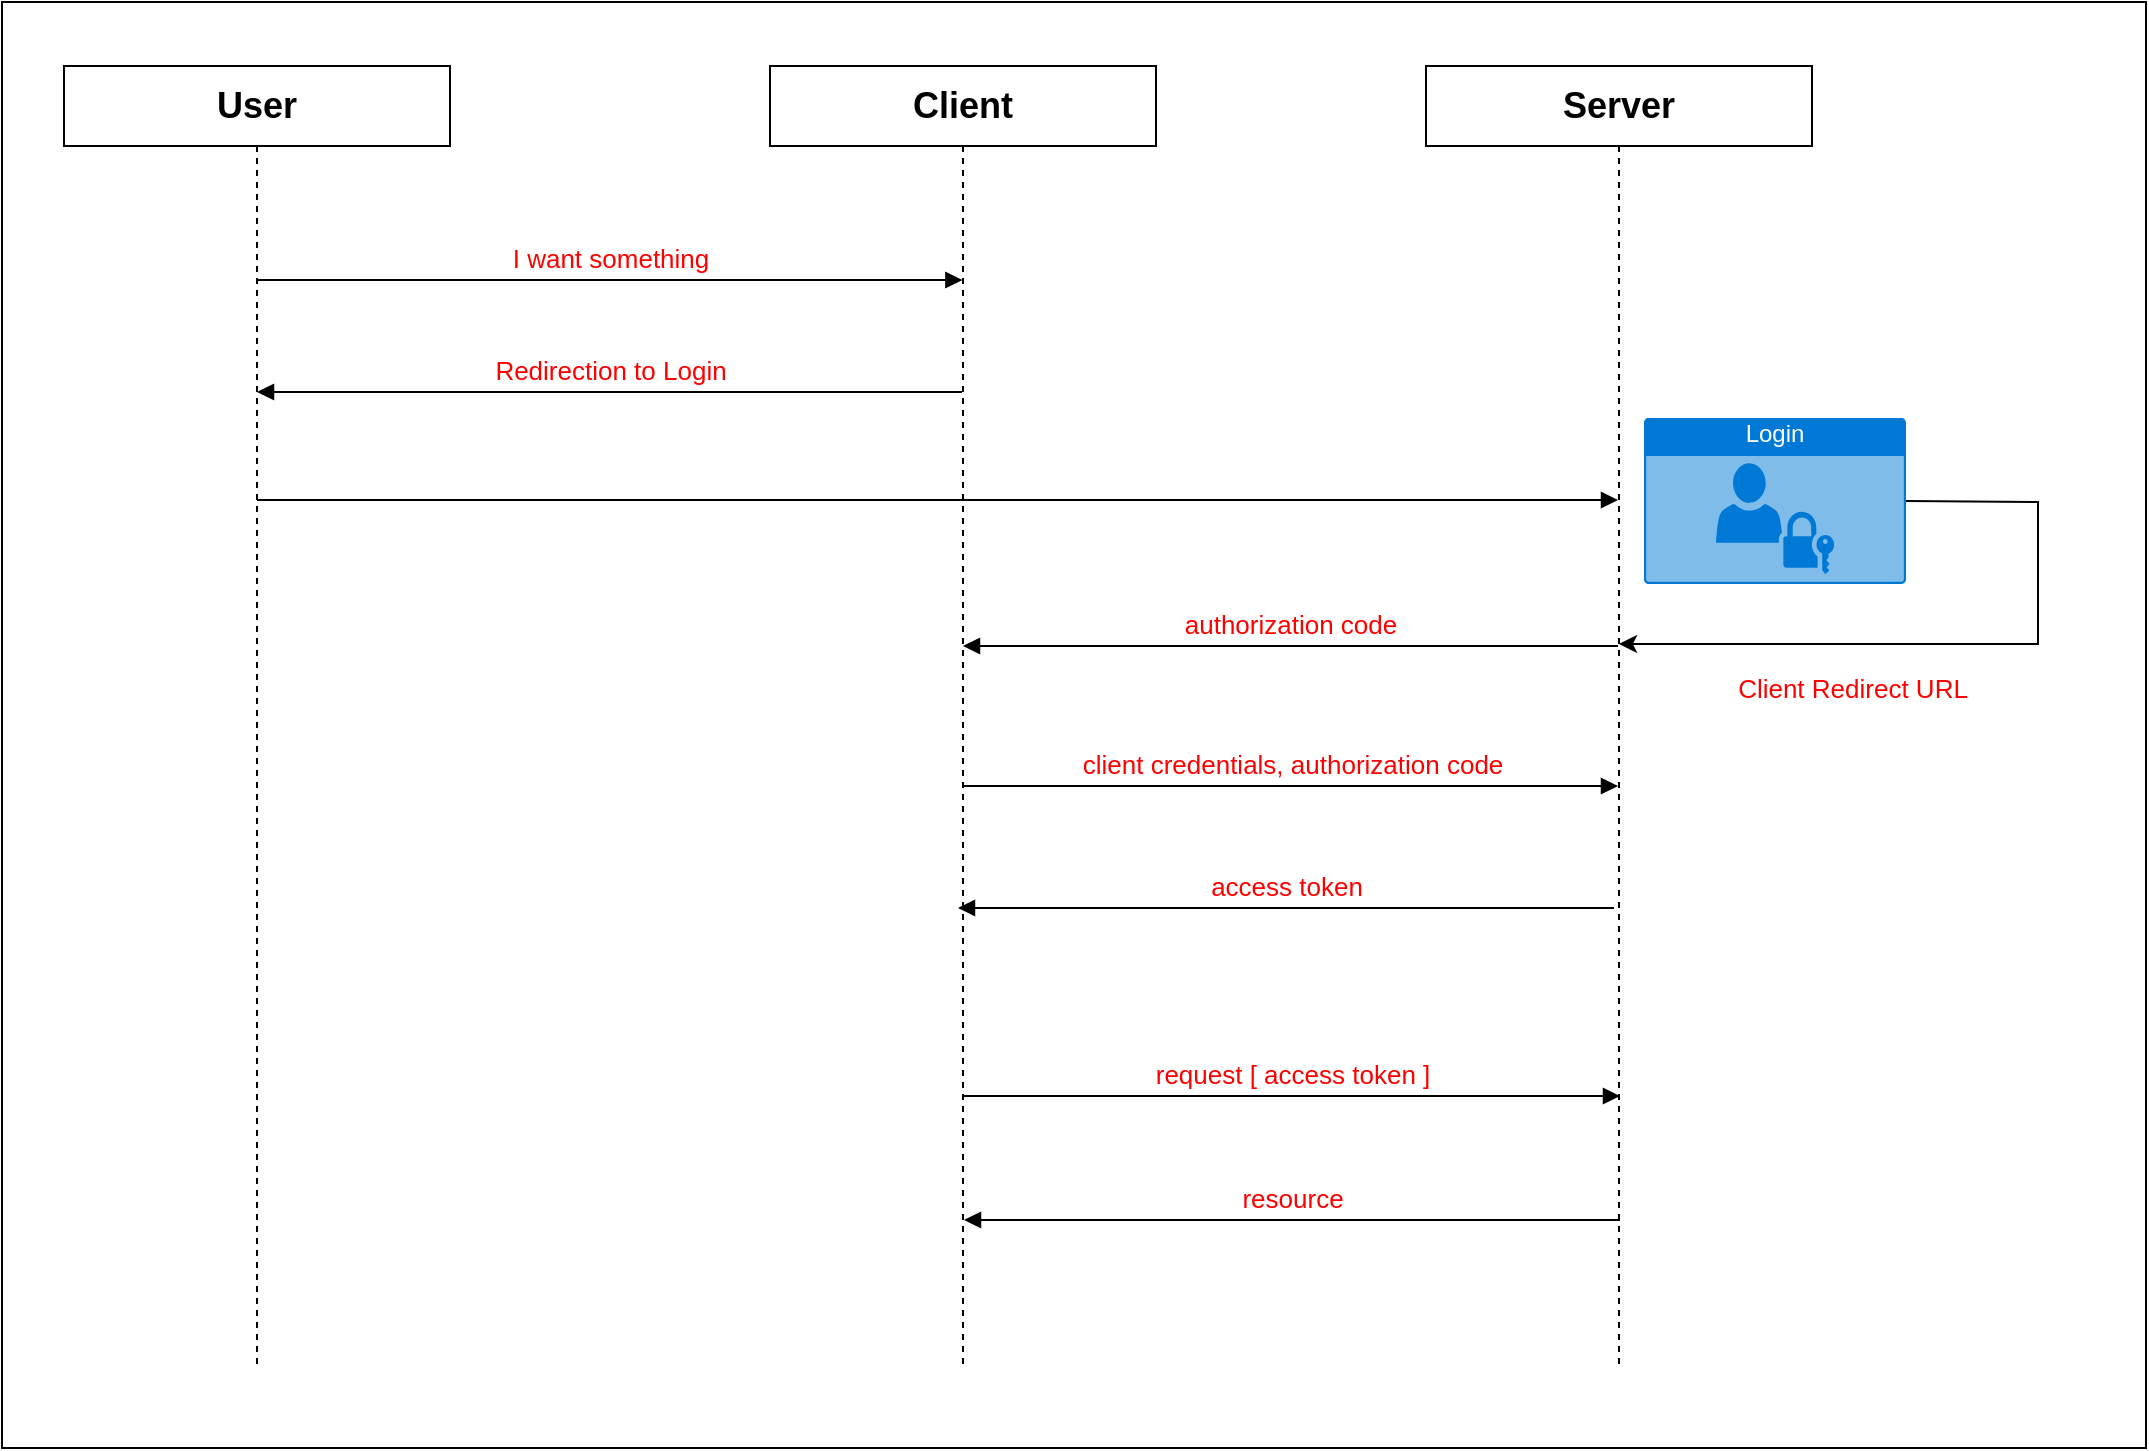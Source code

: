 <mxfile version="24.7.16">
  <diagram name="Page-1" id="SI_wSblAl2kIj9KZGYPf">
    <mxGraphModel dx="832" dy="515" grid="0" gridSize="10" guides="1" tooltips="1" connect="1" arrows="1" fold="1" page="1" pageScale="1" pageWidth="1169" pageHeight="827" background="#ffffff" math="0" shadow="0">
      <root>
        <mxCell id="0" />
        <mxCell id="1" parent="0" />
        <mxCell id="3l10VnUrjeutRKuHirps-1" value="" style="rounded=0;whiteSpace=wrap;html=1;" vertex="1" parent="1">
          <mxGeometry x="104" y="56" width="1072" height="723" as="geometry" />
        </mxCell>
        <mxCell id="kESa1TjOKg0tqt4dM9gC-7" value="&lt;font style=&quot;font-size: 18px;&quot;&gt;&lt;b&gt;User&lt;/b&gt;&lt;/font&gt;" style="shape=umlLifeline;perimeter=lifelinePerimeter;whiteSpace=wrap;html=1;container=1;dropTarget=0;collapsible=0;recursiveResize=0;outlineConnect=0;portConstraint=eastwest;newEdgeStyle={&quot;curved&quot;:0,&quot;rounded&quot;:0};" parent="1" vertex="1">
          <mxGeometry x="135" y="88" width="193" height="651" as="geometry" />
        </mxCell>
        <mxCell id="kESa1TjOKg0tqt4dM9gC-8" value="&lt;font style=&quot;font-size: 18px;&quot;&gt;&lt;b&gt;Client&lt;/b&gt;&lt;/font&gt;" style="shape=umlLifeline;perimeter=lifelinePerimeter;whiteSpace=wrap;html=1;container=1;dropTarget=0;collapsible=0;recursiveResize=0;outlineConnect=0;portConstraint=eastwest;newEdgeStyle={&quot;curved&quot;:0,&quot;rounded&quot;:0};" parent="1" vertex="1">
          <mxGeometry x="488" y="88" width="193" height="651" as="geometry" />
        </mxCell>
        <mxCell id="kESa1TjOKg0tqt4dM9gC-9" value="&lt;font style=&quot;font-size: 18px;&quot;&gt;&lt;b&gt;Server&lt;/b&gt;&lt;/font&gt;" style="shape=umlLifeline;perimeter=lifelinePerimeter;whiteSpace=wrap;html=1;container=1;dropTarget=0;collapsible=0;recursiveResize=0;outlineConnect=0;portConstraint=eastwest;newEdgeStyle={&quot;curved&quot;:0,&quot;rounded&quot;:0};" parent="1" vertex="1">
          <mxGeometry x="816" y="88" width="193" height="651" as="geometry" />
        </mxCell>
        <mxCell id="kESa1TjOKg0tqt4dM9gC-10" value="&lt;font color=&quot;#ff0000&quot; style=&quot;font-size: 13px;&quot;&gt;I want something&lt;/font&gt;" style="html=1;verticalAlign=bottom;endArrow=block;curved=0;rounded=0;" parent="1" edge="1">
          <mxGeometry width="80" relative="1" as="geometry">
            <mxPoint x="231.004" y="195" as="sourcePoint" />
            <mxPoint x="584.18" y="195" as="targetPoint" />
          </mxGeometry>
        </mxCell>
        <mxCell id="kESa1TjOKg0tqt4dM9gC-11" value="&lt;font color=&quot;#ff0000&quot; style=&quot;font-size: 13px;&quot;&gt;Redirection to Login&lt;/font&gt;" style="html=1;verticalAlign=bottom;endArrow=block;curved=0;rounded=0;" parent="1" source="kESa1TjOKg0tqt4dM9gC-8" target="kESa1TjOKg0tqt4dM9gC-7" edge="1">
          <mxGeometry width="80" relative="1" as="geometry">
            <mxPoint x="241" y="424" as="sourcePoint" />
            <mxPoint x="367" y="342" as="targetPoint" />
            <Array as="points">
              <mxPoint x="417" y="251" />
            </Array>
          </mxGeometry>
        </mxCell>
        <mxCell id="kESa1TjOKg0tqt4dM9gC-12" value="" style="html=1;verticalAlign=bottom;endArrow=block;curved=0;rounded=0;" parent="1" source="kESa1TjOKg0tqt4dM9gC-7" target="kESa1TjOKg0tqt4dM9gC-9" edge="1">
          <mxGeometry width="80" relative="1" as="geometry">
            <mxPoint x="504" y="425" as="sourcePoint" />
            <mxPoint x="584" y="425" as="targetPoint" />
            <Array as="points">
              <mxPoint x="576" y="305" />
            </Array>
          </mxGeometry>
        </mxCell>
        <mxCell id="kESa1TjOKg0tqt4dM9gC-13" value="Login" style="html=1;whiteSpace=wrap;strokeColor=none;fillColor=#0079D6;labelPosition=center;verticalLabelPosition=middle;verticalAlign=top;align=center;fontSize=12;outlineConnect=0;spacingTop=-6;fontColor=#FFFFFF;sketch=0;shape=mxgraph.sitemap.login;" parent="1" vertex="1">
          <mxGeometry x="925" y="264" width="131" height="83" as="geometry" />
        </mxCell>
        <mxCell id="kESa1TjOKg0tqt4dM9gC-17" value="" style="edgeStyle=none;orthogonalLoop=1;jettySize=auto;html=1;rounded=0;exitX=1;exitY=0.5;exitDx=0;exitDy=0;exitPerimeter=0;" parent="1" source="kESa1TjOKg0tqt4dM9gC-13" target="kESa1TjOKg0tqt4dM9gC-9" edge="1">
          <mxGeometry width="80" relative="1" as="geometry">
            <mxPoint x="1138" y="317" as="sourcePoint" />
            <mxPoint x="1138" y="386" as="targetPoint" />
            <Array as="points">
              <mxPoint x="1122" y="306" />
              <mxPoint x="1122" y="377" />
              <mxPoint x="990" y="377" />
            </Array>
          </mxGeometry>
        </mxCell>
        <mxCell id="kESa1TjOKg0tqt4dM9gC-18" value="&lt;span style=&quot;font-size: 13px;&quot;&gt;&lt;font color=&quot;#ff0000&quot;&gt;authorization code&lt;/font&gt;&lt;/span&gt;" style="html=1;verticalAlign=bottom;endArrow=block;curved=0;rounded=0;" parent="1" source="kESa1TjOKg0tqt4dM9gC-9" target="kESa1TjOKg0tqt4dM9gC-8" edge="1">
          <mxGeometry width="80" relative="1" as="geometry">
            <mxPoint x="698" y="425" as="sourcePoint" />
            <mxPoint x="778" y="425" as="targetPoint" />
            <Array as="points">
              <mxPoint x="745" y="378" />
            </Array>
          </mxGeometry>
        </mxCell>
        <mxCell id="kESa1TjOKg0tqt4dM9gC-19" value="&lt;span style=&quot;font-size: 13px;&quot;&gt;&lt;font color=&quot;#ff0000&quot;&gt;client credentials, authorization code&lt;/font&gt;&lt;/span&gt;" style="html=1;verticalAlign=bottom;endArrow=block;curved=0;rounded=0;" parent="1" source="kESa1TjOKg0tqt4dM9gC-8" target="kESa1TjOKg0tqt4dM9gC-9" edge="1">
          <mxGeometry width="80" relative="1" as="geometry">
            <mxPoint x="936" y="448" as="sourcePoint" />
            <mxPoint x="608" y="448" as="targetPoint" />
            <Array as="points">
              <mxPoint x="769" y="448" />
            </Array>
          </mxGeometry>
        </mxCell>
        <mxCell id="kESa1TjOKg0tqt4dM9gC-20" value="&lt;span style=&quot;font-size: 13px;&quot;&gt;&lt;font color=&quot;#ff0000&quot;&gt;access token&lt;/font&gt;&lt;/span&gt;" style="html=1;verticalAlign=bottom;endArrow=block;curved=0;rounded=0;" parent="1" edge="1">
          <mxGeometry width="80" relative="1" as="geometry">
            <mxPoint x="910" y="509" as="sourcePoint" />
            <mxPoint x="582" y="509" as="targetPoint" />
            <Array as="points">
              <mxPoint x="743" y="509" />
            </Array>
          </mxGeometry>
        </mxCell>
        <mxCell id="kESa1TjOKg0tqt4dM9gC-21" value="&lt;span style=&quot;font-size: 13px;&quot;&gt;&lt;font color=&quot;#ff0000&quot;&gt;request [ access token ]&lt;/font&gt;&lt;/span&gt;" style="html=1;verticalAlign=bottom;endArrow=block;curved=0;rounded=0;" parent="1" edge="1">
          <mxGeometry width="80" relative="1" as="geometry">
            <mxPoint x="585" y="603" as="sourcePoint" />
            <mxPoint x="913" y="603" as="targetPoint" />
            <Array as="points">
              <mxPoint x="770" y="603" />
            </Array>
          </mxGeometry>
        </mxCell>
        <mxCell id="kESa1TjOKg0tqt4dM9gC-22" value="&lt;span style=&quot;font-size: 13px;&quot;&gt;&lt;font color=&quot;#ff0000&quot;&gt;resource&lt;/font&gt;&lt;/span&gt;" style="html=1;verticalAlign=bottom;endArrow=block;curved=0;rounded=0;" parent="1" edge="1">
          <mxGeometry width="80" relative="1" as="geometry">
            <mxPoint x="913" y="665" as="sourcePoint" />
            <mxPoint x="585" y="665" as="targetPoint" />
            <Array as="points">
              <mxPoint x="746" y="665" />
            </Array>
          </mxGeometry>
        </mxCell>
        <mxCell id="kESa1TjOKg0tqt4dM9gC-23" value="&lt;font color=&quot;#ff0000&quot; style=&quot;font-size: 13px;&quot;&gt;Client Redirect URL&lt;/font&gt;" style="text;strokeColor=none;align=center;fillColor=none;html=1;verticalAlign=middle;whiteSpace=wrap;rounded=0;" parent="1" vertex="1">
          <mxGeometry x="967" y="384" width="125" height="30" as="geometry" />
        </mxCell>
      </root>
    </mxGraphModel>
  </diagram>
</mxfile>
